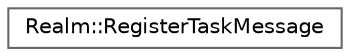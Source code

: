 digraph "Graphical Class Hierarchy"
{
 // LATEX_PDF_SIZE
  bgcolor="transparent";
  edge [fontname=Helvetica,fontsize=10,labelfontname=Helvetica,labelfontsize=10];
  node [fontname=Helvetica,fontsize=10,shape=box,height=0.2,width=0.4];
  rankdir="LR";
  Node0 [id="Node000000",label="Realm::RegisterTaskMessage",height=0.2,width=0.4,color="grey40", fillcolor="white", style="filled",URL="$structRealm_1_1RegisterTaskMessage.html",tooltip=" "];
}
